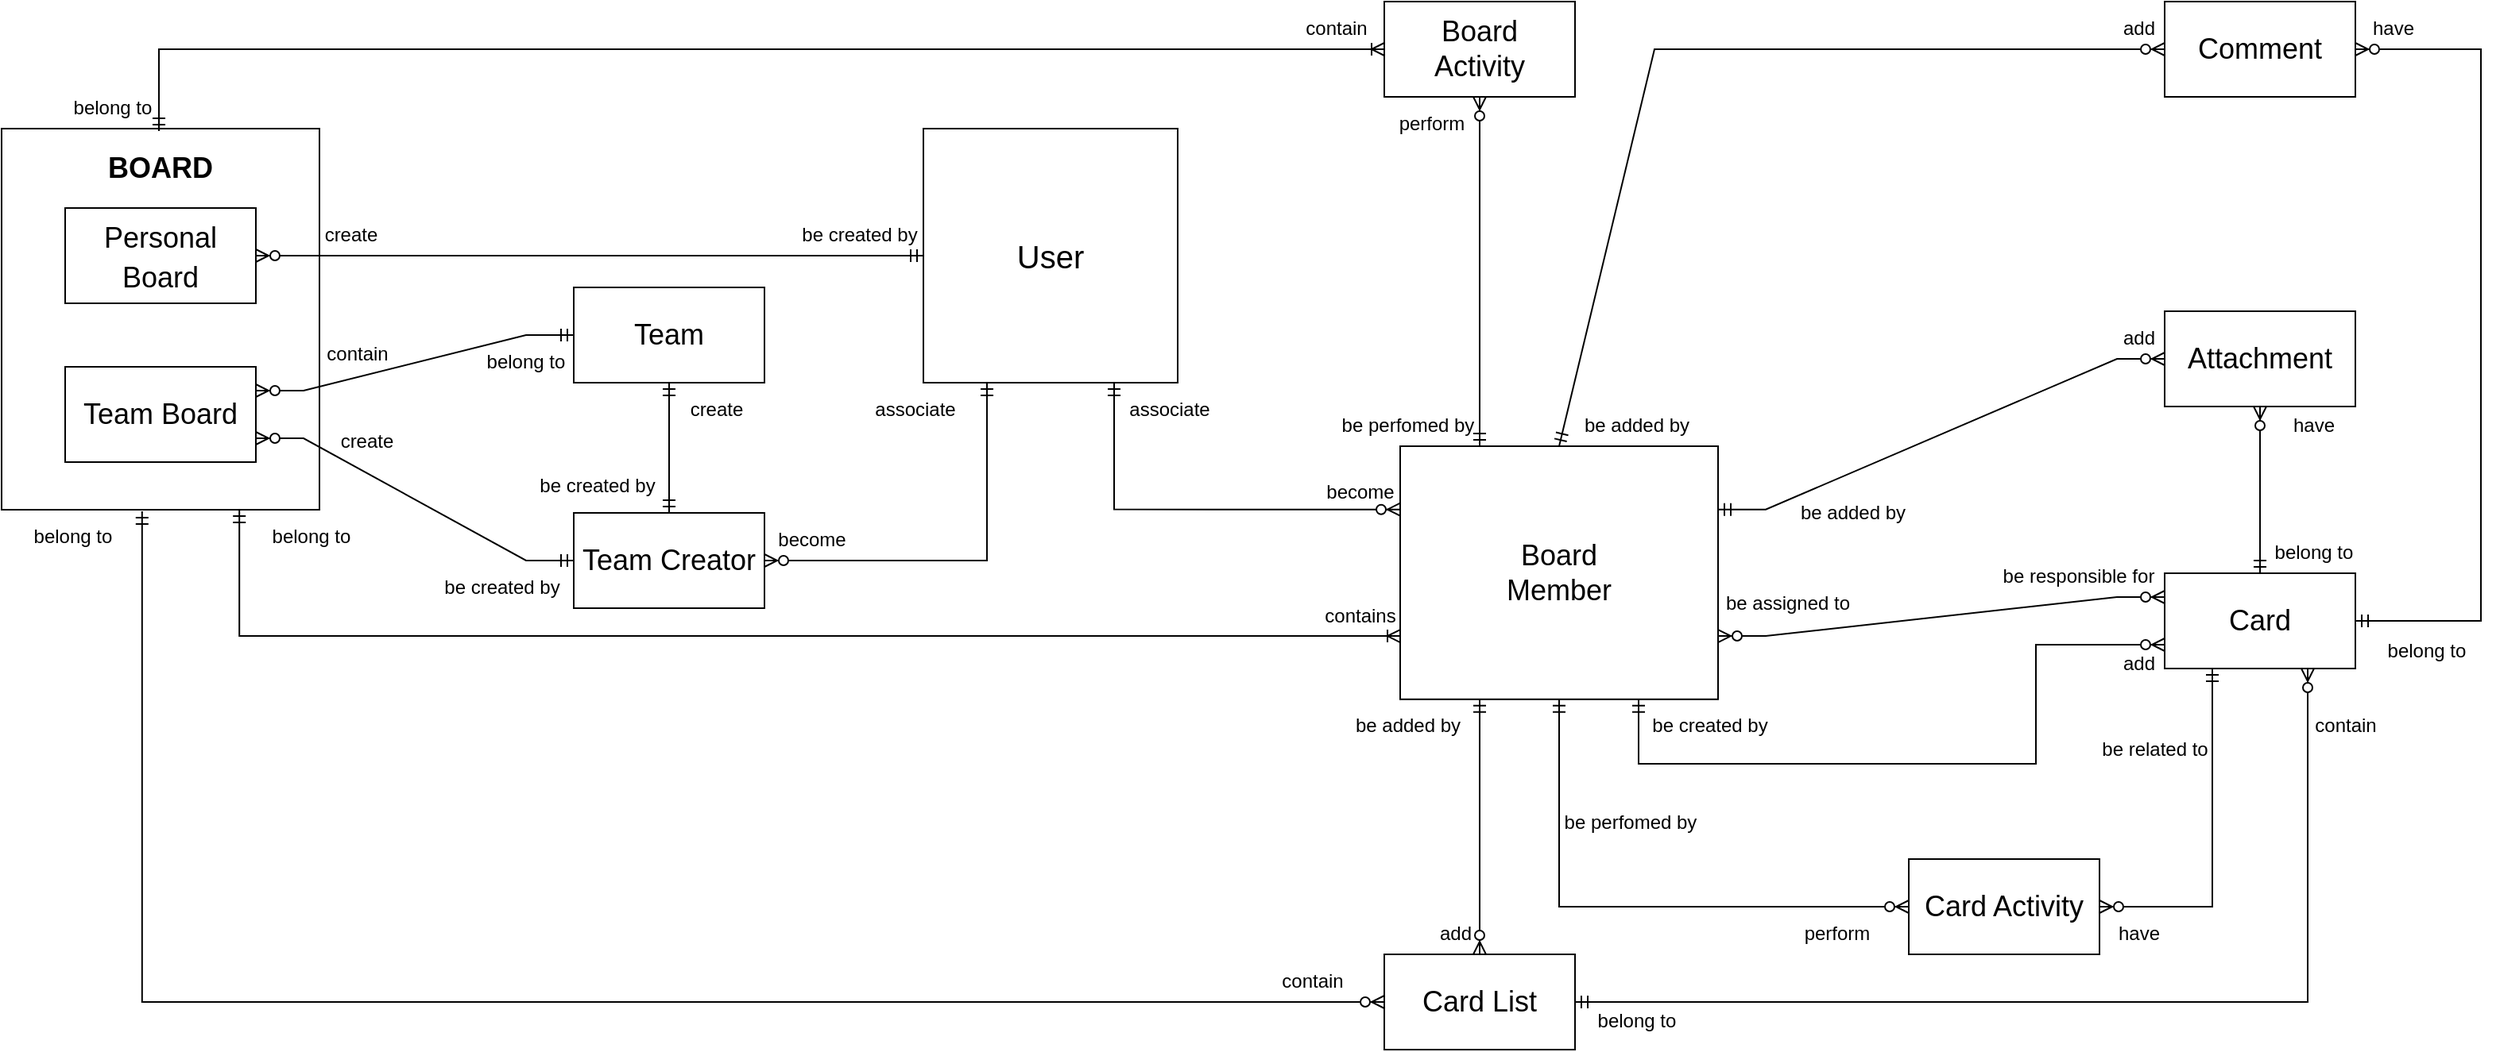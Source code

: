 <mxfile version="20.2.6" type="device"><diagram id="k-Y6qLMVEcp9PI9R1ZVm" name="Page-1"><mxGraphModel dx="2997" dy="1075" grid="1" gridSize="10" guides="1" tooltips="1" connect="1" arrows="1" fold="1" page="1" pageScale="1" pageWidth="827" pageHeight="1169" math="0" shadow="0"><root><mxCell id="0"/><mxCell id="1" parent="0"/><mxCell id="ZJvsdvN8rbb3hcqIjJPg-29" value="" style="group" vertex="1" connectable="0" parent="1"><mxGeometry x="-120" y="360" width="300" height="330" as="geometry"/></mxCell><mxCell id="ZJvsdvN8rbb3hcqIjJPg-24" value="" style="verticalLabelPosition=bottom;verticalAlign=top;html=1;shape=mxgraph.basic.rect;fillColor2=none;strokeWidth=1;size=20;indent=5;fontSize=20;fillColor=#FFFFFF;" vertex="1" parent="ZJvsdvN8rbb3hcqIjJPg-29"><mxGeometry width="200" height="240" as="geometry"/></mxCell><mxCell id="ZJvsdvN8rbb3hcqIjJPg-28" value="&lt;b&gt;BOARD&lt;/b&gt;" style="text;html=1;strokeColor=none;fillColor=none;align=center;verticalAlign=middle;whiteSpace=wrap;rounded=0;fontSize=18;" vertex="1" parent="ZJvsdvN8rbb3hcqIjJPg-29"><mxGeometry x="70" y="10" width="60" height="30" as="geometry"/></mxCell><mxCell id="ZJvsdvN8rbb3hcqIjJPg-41" value="&lt;font style=&quot;font-size: 12px;&quot;&gt;create&lt;/font&gt;" style="text;html=1;strokeColor=none;fillColor=none;align=center;verticalAlign=middle;whiteSpace=wrap;rounded=0;fontSize=19;" vertex="1" parent="ZJvsdvN8rbb3hcqIjJPg-29"><mxGeometry x="190" y="50" width="60" height="30" as="geometry"/></mxCell><mxCell id="ZJvsdvN8rbb3hcqIjJPg-23" value="&lt;font style=&quot;font-size: 18px;&quot;&gt;Personal Board&lt;/font&gt;" style="rounded=0;whiteSpace=wrap;html=1;fontSize=20;strokeColor=#000000;fillColor=#FFFFFF;" vertex="1" parent="ZJvsdvN8rbb3hcqIjJPg-29"><mxGeometry x="40" y="50" width="120" height="60" as="geometry"/></mxCell><mxCell id="ZJvsdvN8rbb3hcqIjJPg-46" value="&lt;font style=&quot;font-size: 12px;&quot;&gt;contain&lt;/font&gt;" style="text;html=1;strokeColor=none;fillColor=none;align=center;verticalAlign=middle;whiteSpace=wrap;rounded=0;fontSize=19;" vertex="1" parent="ZJvsdvN8rbb3hcqIjJPg-29"><mxGeometry x="194" y="125" width="60" height="30" as="geometry"/></mxCell><mxCell id="ZJvsdvN8rbb3hcqIjJPg-21" value="Team Board" style="rounded=0;whiteSpace=wrap;html=1;fontSize=18;strokeColor=#000000;fillColor=#FFFFFF;" vertex="1" parent="ZJvsdvN8rbb3hcqIjJPg-29"><mxGeometry x="40" y="150" width="120" height="60" as="geometry"/></mxCell><mxCell id="ZJvsdvN8rbb3hcqIjJPg-94" value="&lt;font style=&quot;font-size: 12px;&quot;&gt;create&lt;/font&gt;" style="text;html=1;strokeColor=none;fillColor=none;align=center;verticalAlign=middle;whiteSpace=wrap;rounded=0;fontSize=19;" vertex="1" parent="ZJvsdvN8rbb3hcqIjJPg-29"><mxGeometry x="200" y="180" width="60" height="30" as="geometry"/></mxCell><mxCell id="ZJvsdvN8rbb3hcqIjJPg-114" value="&lt;font style=&quot;font-size: 12px;&quot;&gt;belong to&lt;/font&gt;" style="text;html=1;strokeColor=none;fillColor=none;align=center;verticalAlign=middle;whiteSpace=wrap;rounded=0;fontSize=19;" vertex="1" parent="ZJvsdvN8rbb3hcqIjJPg-29"><mxGeometry x="150" y="240" width="90" height="30" as="geometry"/></mxCell><mxCell id="ZJvsdvN8rbb3hcqIjJPg-120" value="&lt;font style=&quot;font-size: 12px;&quot;&gt;belong to&lt;/font&gt;" style="text;html=1;strokeColor=none;fillColor=none;align=center;verticalAlign=middle;whiteSpace=wrap;rounded=0;fontSize=19;" vertex="1" parent="ZJvsdvN8rbb3hcqIjJPg-29"><mxGeometry y="240" width="90" height="30" as="geometry"/></mxCell><mxCell id="ZJvsdvN8rbb3hcqIjJPg-20" value="Team" style="rounded=0;whiteSpace=wrap;html=1;fontSize=18;strokeColor=#000000;fillColor=#FFFFFF;" vertex="1" parent="1"><mxGeometry x="240" y="460" width="120" height="60" as="geometry"/></mxCell><mxCell id="ZJvsdvN8rbb3hcqIjJPg-22" value="" style="edgeStyle=entityRelationEdgeStyle;fontSize=12;html=1;endArrow=ERzeroToMany;startArrow=ERmandOne;rounded=0;exitX=0;exitY=0.5;exitDx=0;exitDy=0;entryX=1;entryY=0.25;entryDx=0;entryDy=0;strokeWidth=1;" edge="1" parent="1" source="ZJvsdvN8rbb3hcqIjJPg-20" target="ZJvsdvN8rbb3hcqIjJPg-21"><mxGeometry width="100" height="100" relative="1" as="geometry"><mxPoint x="360" y="570" as="sourcePoint"/><mxPoint x="460" y="470" as="targetPoint"/></mxGeometry></mxCell><mxCell id="ZJvsdvN8rbb3hcqIjJPg-26" value="Board&lt;br&gt;Activity" style="rounded=0;whiteSpace=wrap;html=1;fontSize=18;strokeColor=#000000;fillColor=#FFFFFF;" vertex="1" parent="1"><mxGeometry x="750" y="280" width="120" height="60" as="geometry"/></mxCell><mxCell id="ZJvsdvN8rbb3hcqIjJPg-27" value="" style="fontSize=12;html=1;endArrow=ERoneToMany;startArrow=ERmandOne;rounded=0;strokeWidth=1;entryX=0;entryY=0.5;entryDx=0;entryDy=0;exitX=0.495;exitY=0.006;exitDx=0;exitDy=0;exitPerimeter=0;edgeStyle=orthogonalEdgeStyle;" edge="1" parent="1" source="ZJvsdvN8rbb3hcqIjJPg-24" target="ZJvsdvN8rbb3hcqIjJPg-26"><mxGeometry width="100" height="100" relative="1" as="geometry"><mxPoint x="390" y="340" as="sourcePoint"/><mxPoint x="460" y="230" as="targetPoint"/><Array as="points"><mxPoint x="-21" y="310"/></Array></mxGeometry></mxCell><mxCell id="ZJvsdvN8rbb3hcqIjJPg-30" value="Team Creator" style="rounded=0;whiteSpace=wrap;html=1;fontSize=18;strokeColor=#000000;fillColor=#FFFFFF;" vertex="1" parent="1"><mxGeometry x="240" y="602" width="120" height="60" as="geometry"/></mxCell><mxCell id="ZJvsdvN8rbb3hcqIjJPg-31" value="" style="edgeStyle=entityRelationEdgeStyle;fontSize=12;html=1;endArrow=ERzeroToMany;startArrow=ERmandOne;rounded=0;exitX=0;exitY=0.5;exitDx=0;exitDy=0;entryX=1;entryY=0.75;entryDx=0;entryDy=0;strokeWidth=1;" edge="1" parent="1" source="ZJvsdvN8rbb3hcqIjJPg-30" target="ZJvsdvN8rbb3hcqIjJPg-21"><mxGeometry width="100" height="100" relative="1" as="geometry"><mxPoint x="130" y="450" as="sourcePoint"/><mxPoint x="330" y="450" as="targetPoint"/></mxGeometry></mxCell><mxCell id="ZJvsdvN8rbb3hcqIjJPg-37" value="&lt;font style=&quot;font-size: 12px;&quot;&gt;belong to&lt;/font&gt;" style="text;html=1;strokeColor=none;fillColor=none;align=center;verticalAlign=middle;whiteSpace=wrap;rounded=0;fontSize=19;" vertex="1" parent="1"><mxGeometry x="180" y="490" width="60" height="30" as="geometry"/></mxCell><mxCell id="ZJvsdvN8rbb3hcqIjJPg-38" value="&lt;font style=&quot;font-size: 12px;&quot;&gt;belong to&lt;/font&gt;" style="text;html=1;strokeColor=none;fillColor=none;align=center;verticalAlign=middle;whiteSpace=wrap;rounded=0;fontSize=19;" vertex="1" parent="1"><mxGeometry x="-80" y="330" width="60" height="30" as="geometry"/></mxCell><mxCell id="ZJvsdvN8rbb3hcqIjJPg-39" value="&lt;font style=&quot;font-size: 12px;&quot;&gt;be created by&lt;/font&gt;" style="text;html=1;strokeColor=none;fillColor=none;align=center;verticalAlign=middle;whiteSpace=wrap;rounded=0;fontSize=19;" vertex="1" parent="1"><mxGeometry x="380" y="410" width="80" height="30" as="geometry"/></mxCell><mxCell id="ZJvsdvN8rbb3hcqIjJPg-40" value="&lt;font style=&quot;font-size: 12px;&quot;&gt;contain&lt;/font&gt;" style="text;html=1;strokeColor=none;fillColor=none;align=center;verticalAlign=middle;whiteSpace=wrap;rounded=0;fontSize=19;" vertex="1" parent="1"><mxGeometry x="690" y="280" width="60" height="30" as="geometry"/></mxCell><mxCell id="ZJvsdvN8rbb3hcqIjJPg-42" value="&lt;font style=&quot;font-size: 12px; line-height: 0.5;&quot;&gt;become&lt;/font&gt;" style="text;html=1;strokeColor=none;fillColor=none;align=center;verticalAlign=middle;whiteSpace=wrap;rounded=0;fontSize=19;spacing=0;" vertex="1" parent="1"><mxGeometry x="350" y="602" width="80" height="30" as="geometry"/></mxCell><mxCell id="ZJvsdvN8rbb3hcqIjJPg-43" value="" style="edgeStyle=entityRelationEdgeStyle;fontSize=12;html=1;endArrow=ERzeroToMany;startArrow=ERmandOne;rounded=0;strokeWidth=1;entryX=1;entryY=0.5;entryDx=0;entryDy=0;exitX=0;exitY=0.5;exitDx=0;exitDy=0;" edge="1" parent="1" source="ZJvsdvN8rbb3hcqIjJPg-107" target="ZJvsdvN8rbb3hcqIjJPg-23"><mxGeometry width="100" height="100" relative="1" as="geometry"><mxPoint x="839.048" y="502.5" as="sourcePoint"/><mxPoint x="530" y="590" as="targetPoint"/></mxGeometry></mxCell><mxCell id="ZJvsdvN8rbb3hcqIjJPg-49" value="&lt;font style=&quot;font-size: 12px; line-height: 0.5;&quot;&gt;associate&lt;/font&gt;" style="text;html=1;strokeColor=none;fillColor=none;align=center;verticalAlign=middle;whiteSpace=wrap;rounded=0;fontSize=19;spacing=0;" vertex="1" parent="1"><mxGeometry x="410" y="520" width="90" height="30" as="geometry"/></mxCell><mxCell id="ZJvsdvN8rbb3hcqIjJPg-50" value="" style="edgeStyle=orthogonalEdgeStyle;fontSize=12;html=1;endArrow=ERzeroToMany;startArrow=ERmandOne;rounded=0;entryX=0.5;entryY=1;entryDx=0;entryDy=0;strokeWidth=1;exitX=0.25;exitY=0;exitDx=0;exitDy=0;" edge="1" parent="1" source="ZJvsdvN8rbb3hcqIjJPg-32" target="ZJvsdvN8rbb3hcqIjJPg-26"><mxGeometry width="100" height="100" relative="1" as="geometry"><mxPoint x="1320" y="420" as="sourcePoint"/><mxPoint x="580" y="169.5" as="targetPoint"/></mxGeometry></mxCell><mxCell id="ZJvsdvN8rbb3hcqIjJPg-51" value="&lt;font style=&quot;font-size: 12px;&quot;&gt;perform&lt;/font&gt;" style="text;html=1;strokeColor=none;fillColor=none;align=center;verticalAlign=middle;whiteSpace=wrap;rounded=0;fontSize=19;" vertex="1" parent="1"><mxGeometry x="750" y="340" width="60" height="30" as="geometry"/></mxCell><mxCell id="ZJvsdvN8rbb3hcqIjJPg-52" value="&lt;font style=&quot;font-size: 12px;&quot;&gt;be performed by&lt;/font&gt;" style="text;html=1;strokeColor=none;fillColor=none;align=center;verticalAlign=middle;whiteSpace=wrap;rounded=0;fontSize=19;" vertex="1" parent="1"><mxGeometry x="810" y="560" width="90" height="30" as="geometry"/></mxCell><mxCell id="ZJvsdvN8rbb3hcqIjJPg-53" value="Comment" style="rounded=0;whiteSpace=wrap;html=1;fontSize=18;strokeColor=#000000;fillColor=#FFFFFF;" vertex="1" parent="1"><mxGeometry x="1241" y="280" width="120" height="60" as="geometry"/></mxCell><mxCell id="ZJvsdvN8rbb3hcqIjJPg-56" value="&lt;font style=&quot;font-size: 12px;&quot;&gt;associate&lt;/font&gt;" style="text;html=1;strokeColor=none;fillColor=none;align=center;verticalAlign=middle;whiteSpace=wrap;rounded=0;fontSize=19;" vertex="1" parent="1"><mxGeometry x="570" y="520" width="90" height="30" as="geometry"/></mxCell><mxCell id="ZJvsdvN8rbb3hcqIjJPg-57" value="Attachment" style="rounded=0;whiteSpace=wrap;html=1;fontSize=18;strokeColor=#000000;fillColor=#FFFFFF;" vertex="1" parent="1"><mxGeometry x="1241" y="475" width="120" height="60" as="geometry"/></mxCell><mxCell id="ZJvsdvN8rbb3hcqIjJPg-58" value="Card" style="rounded=0;whiteSpace=wrap;html=1;fontSize=18;strokeColor=#000000;fillColor=#FFFFFF;" vertex="1" parent="1"><mxGeometry x="1241" y="640" width="120" height="60" as="geometry"/></mxCell><mxCell id="ZJvsdvN8rbb3hcqIjJPg-59" value="Card Activity" style="rounded=0;whiteSpace=wrap;html=1;fontSize=18;strokeColor=#000000;fillColor=#FFFFFF;" vertex="1" parent="1"><mxGeometry x="1080" y="820" width="120" height="60" as="geometry"/></mxCell><mxCell id="ZJvsdvN8rbb3hcqIjJPg-60" value="Card List" style="rounded=0;whiteSpace=wrap;html=1;fontSize=18;strokeColor=#000000;fillColor=#FFFFFF;" vertex="1" parent="1"><mxGeometry x="750" y="880" width="120" height="60" as="geometry"/></mxCell><mxCell id="ZJvsdvN8rbb3hcqIjJPg-62" value="&lt;font style=&quot;font-size: 12px; line-height: 0.5;&quot;&gt;be created by&lt;/font&gt;" style="text;html=1;strokeColor=none;fillColor=none;align=center;verticalAlign=middle;whiteSpace=wrap;rounded=0;fontSize=19;spacing=0;" vertex="1" parent="1"><mxGeometry x="150" y="632" width="90" height="30" as="geometry"/></mxCell><mxCell id="ZJvsdvN8rbb3hcqIjJPg-64" value="" style="fontSize=12;html=1;endArrow=ERzeroToMany;startArrow=ERmandOne;rounded=0;strokeWidth=1;exitX=0.75;exitY=1;exitDx=0;exitDy=0;entryX=0;entryY=0.25;entryDx=0;entryDy=0;edgeStyle=orthogonalEdgeStyle;" edge="1" parent="1" source="ZJvsdvN8rbb3hcqIjJPg-107" target="ZJvsdvN8rbb3hcqIjJPg-32"><mxGeometry width="100" height="100" relative="1" as="geometry"><mxPoint x="980" y="750" as="sourcePoint"/><mxPoint x="980" y="970" as="targetPoint"/></mxGeometry></mxCell><mxCell id="ZJvsdvN8rbb3hcqIjJPg-69" value="&lt;font style=&quot;font-size: 12px; line-height: 0.5;&quot;&gt;belong to&lt;/font&gt;" style="text;html=1;strokeColor=none;fillColor=none;align=center;verticalAlign=middle;whiteSpace=wrap;rounded=0;fontSize=19;spacing=0;" vertex="1" parent="1"><mxGeometry x="1290" y="610" width="90" height="30" as="geometry"/></mxCell><mxCell id="ZJvsdvN8rbb3hcqIjJPg-71" value="&lt;span style=&quot;font-size: 12px;&quot;&gt;contain&lt;/span&gt;" style="text;html=1;strokeColor=none;fillColor=none;align=center;verticalAlign=middle;whiteSpace=wrap;rounded=0;fontSize=19;spacing=0;" vertex="1" parent="1"><mxGeometry x="1310" y="719.38" width="90" height="30" as="geometry"/></mxCell><mxCell id="ZJvsdvN8rbb3hcqIjJPg-73" value="&lt;span style=&quot;font-size: 12px;&quot;&gt;have&lt;/span&gt;" style="text;html=1;strokeColor=none;fillColor=none;align=center;verticalAlign=middle;whiteSpace=wrap;rounded=0;fontSize=19;spacing=0;" vertex="1" parent="1"><mxGeometry x="1180" y="850" width="90" height="30" as="geometry"/></mxCell><mxCell id="ZJvsdvN8rbb3hcqIjJPg-75" value="&lt;span style=&quot;font-size: 12px;&quot;&gt;perform&lt;/span&gt;" style="text;html=1;strokeColor=none;fillColor=none;align=center;verticalAlign=middle;whiteSpace=wrap;rounded=0;fontSize=19;spacing=0;" vertex="1" parent="1"><mxGeometry x="990" y="850" width="90" height="30" as="geometry"/></mxCell><mxCell id="ZJvsdvN8rbb3hcqIjJPg-78" value="&lt;span style=&quot;font-size: 12px;&quot;&gt;belong to&lt;/span&gt;" style="text;html=1;strokeColor=none;fillColor=none;align=center;verticalAlign=middle;whiteSpace=wrap;rounded=0;fontSize=19;spacing=0;" vertex="1" parent="1"><mxGeometry x="864" y="905" width="90" height="30" as="geometry"/></mxCell><mxCell id="ZJvsdvN8rbb3hcqIjJPg-83" value="&lt;font style=&quot;font-size: 12px; line-height: 0.5;&quot;&gt;have&lt;/font&gt;" style="text;html=1;strokeColor=none;fillColor=none;align=center;verticalAlign=middle;whiteSpace=wrap;rounded=0;fontSize=19;spacing=0;" vertex="1" parent="1"><mxGeometry x="1290" y="530" width="90" height="30" as="geometry"/></mxCell><mxCell id="ZJvsdvN8rbb3hcqIjJPg-88" value="&lt;span style=&quot;font-size: 12px;&quot;&gt;be related to&lt;br&gt;&lt;/span&gt;" style="text;html=1;strokeColor=none;fillColor=none;align=center;verticalAlign=middle;whiteSpace=wrap;rounded=0;fontSize=19;spacing=0;" vertex="1" parent="1"><mxGeometry x="1180" y="734" width="110" height="30" as="geometry"/></mxCell><mxCell id="ZJvsdvN8rbb3hcqIjJPg-95" value="" style="fontSize=12;html=1;endArrow=ERmandOne;startArrow=ERmandOne;rounded=0;strokeWidth=1;exitX=0.5;exitY=0;exitDx=0;exitDy=0;entryX=0.5;entryY=1;entryDx=0;entryDy=0;" edge="1" parent="1" source="ZJvsdvN8rbb3hcqIjJPg-30" target="ZJvsdvN8rbb3hcqIjJPg-20"><mxGeometry width="100" height="100" relative="1" as="geometry"><mxPoint x="100" y="640" as="sourcePoint"/><mxPoint x="200" y="540" as="targetPoint"/></mxGeometry></mxCell><mxCell id="ZJvsdvN8rbb3hcqIjJPg-105" value="&lt;font style=&quot;font-size: 12px;&quot;&gt;create&lt;/font&gt;" style="text;html=1;strokeColor=none;fillColor=none;align=center;verticalAlign=middle;whiteSpace=wrap;rounded=0;fontSize=19;" vertex="1" parent="1"><mxGeometry x="300" y="520" width="60" height="30" as="geometry"/></mxCell><mxCell id="ZJvsdvN8rbb3hcqIjJPg-106" value="&lt;font style=&quot;font-size: 12px; line-height: 0.5;&quot;&gt;be created by&lt;/font&gt;" style="text;html=1;strokeColor=none;fillColor=none;align=center;verticalAlign=middle;whiteSpace=wrap;rounded=0;fontSize=19;spacing=0;" vertex="1" parent="1"><mxGeometry x="210" y="568" width="90" height="30" as="geometry"/></mxCell><mxCell id="ZJvsdvN8rbb3hcqIjJPg-32" value="Board&lt;br&gt;Member" style="rounded=0;whiteSpace=wrap;html=1;fontSize=18;strokeColor=#000000;fillColor=#FFFFFF;" vertex="1" parent="1"><mxGeometry x="760" y="560" width="200" height="159.38" as="geometry"/></mxCell><mxCell id="ZJvsdvN8rbb3hcqIjJPg-107" value="&lt;font style=&quot;font-size: 20px;&quot;&gt;User&lt;/font&gt;" style="whiteSpace=wrap;html=1;aspect=fixed;fontSize=12;strokeColor=#000000;fillColor=#FFFFFF;" vertex="1" parent="1"><mxGeometry x="460" y="360" width="160" height="160" as="geometry"/></mxCell><mxCell id="ZJvsdvN8rbb3hcqIjJPg-108" value="" style="edgeStyle=orthogonalEdgeStyle;fontSize=12;html=1;endArrow=ERzeroToMany;startArrow=ERmandOne;rounded=0;exitX=0.25;exitY=1;exitDx=0;exitDy=0;entryX=1;entryY=0.5;entryDx=0;entryDy=0;strokeWidth=1;" edge="1" parent="1" source="ZJvsdvN8rbb3hcqIjJPg-107" target="ZJvsdvN8rbb3hcqIjJPg-30"><mxGeometry width="100" height="100" relative="1" as="geometry"><mxPoint x="760" y="672.5" as="sourcePoint"/><mxPoint x="520" y="557.5" as="targetPoint"/></mxGeometry></mxCell><mxCell id="ZJvsdvN8rbb3hcqIjJPg-109" value="&lt;font style=&quot;font-size: 12px;&quot;&gt;become&lt;/font&gt;" style="text;html=1;strokeColor=none;fillColor=none;align=center;verticalAlign=middle;whiteSpace=wrap;rounded=0;fontSize=19;" vertex="1" parent="1"><mxGeometry x="690" y="572" width="90" height="30" as="geometry"/></mxCell><mxCell id="ZJvsdvN8rbb3hcqIjJPg-112" value="" style="edgeStyle=orthogonalEdgeStyle;fontSize=12;html=1;endArrow=ERoneToMany;startArrow=ERmandOne;rounded=0;strokeWidth=1;entryX=0;entryY=0.75;entryDx=0;entryDy=0;exitX=0.748;exitY=1;exitDx=0;exitDy=0;exitPerimeter=0;" edge="1" parent="1" source="ZJvsdvN8rbb3hcqIjJPg-24" target="ZJvsdvN8rbb3hcqIjJPg-32"><mxGeometry width="100" height="100" relative="1" as="geometry"><mxPoint x="280" y="610" as="sourcePoint"/><mxPoint x="570" y="710" as="targetPoint"/></mxGeometry></mxCell><mxCell id="ZJvsdvN8rbb3hcqIjJPg-113" value="&lt;font style=&quot;font-size: 12px;&quot;&gt;contains&lt;/font&gt;" style="text;html=1;strokeColor=none;fillColor=none;align=center;verticalAlign=middle;whiteSpace=wrap;rounded=0;fontSize=19;" vertex="1" parent="1"><mxGeometry x="690" y="650" width="90" height="30" as="geometry"/></mxCell><mxCell id="ZJvsdvN8rbb3hcqIjJPg-115" value="&lt;font style=&quot;font-size: 12px;&quot;&gt;be perfomed by&lt;/font&gt;" style="text;html=1;strokeColor=none;fillColor=none;align=center;verticalAlign=middle;whiteSpace=wrap;rounded=0;fontSize=19;" vertex="1" parent="1"><mxGeometry x="720" y="530" width="90" height="30" as="geometry"/></mxCell><mxCell id="ZJvsdvN8rbb3hcqIjJPg-116" value="" style="fontSize=12;html=1;endArrow=ERzeroToMany;startArrow=ERmandOne;rounded=0;strokeWidth=1;edgeStyle=orthogonalEdgeStyle;exitX=0.25;exitY=1;exitDx=0;exitDy=0;" edge="1" parent="1" source="ZJvsdvN8rbb3hcqIjJPg-32" target="ZJvsdvN8rbb3hcqIjJPg-60"><mxGeometry width="100" height="100" relative="1" as="geometry"><mxPoint x="580" y="790" as="sourcePoint"/><mxPoint x="770.0" y="609.845" as="targetPoint"/></mxGeometry></mxCell><mxCell id="ZJvsdvN8rbb3hcqIjJPg-117" value="&lt;font style=&quot;font-size: 12px;&quot;&gt;be added by&lt;/font&gt;" style="text;html=1;strokeColor=none;fillColor=none;align=center;verticalAlign=middle;whiteSpace=wrap;rounded=0;fontSize=19;" vertex="1" parent="1"><mxGeometry x="720" y="719.38" width="90" height="30" as="geometry"/></mxCell><mxCell id="ZJvsdvN8rbb3hcqIjJPg-118" value="&lt;font style=&quot;font-size: 12px;&quot;&gt;add&lt;/font&gt;" style="text;html=1;strokeColor=none;fillColor=none;align=center;verticalAlign=middle;whiteSpace=wrap;rounded=0;fontSize=19;" vertex="1" parent="1"><mxGeometry x="750" y="850" width="90" height="30" as="geometry"/></mxCell><mxCell id="ZJvsdvN8rbb3hcqIjJPg-119" value="" style="fontSize=12;html=1;endArrow=ERzeroToMany;startArrow=ERmandOne;rounded=0;strokeWidth=1;edgeStyle=orthogonalEdgeStyle;exitX=0.442;exitY=1.004;exitDx=0;exitDy=0;entryX=0;entryY=0.5;entryDx=0;entryDy=0;exitPerimeter=0;" edge="1" parent="1" source="ZJvsdvN8rbb3hcqIjJPg-24" target="ZJvsdvN8rbb3hcqIjJPg-60"><mxGeometry width="100" height="100" relative="1" as="geometry"><mxPoint x="820.0" y="729.38" as="sourcePoint"/><mxPoint x="820.0" y="890" as="targetPoint"/></mxGeometry></mxCell><mxCell id="ZJvsdvN8rbb3hcqIjJPg-121" value="&lt;font style=&quot;font-size: 12px;&quot;&gt;contain&lt;/font&gt;" style="text;html=1;strokeColor=none;fillColor=none;align=center;verticalAlign=middle;whiteSpace=wrap;rounded=0;fontSize=19;" vertex="1" parent="1"><mxGeometry x="660" y="880" width="90" height="30" as="geometry"/></mxCell><mxCell id="ZJvsdvN8rbb3hcqIjJPg-122" value="" style="fontSize=12;html=1;endArrow=ERzeroToMany;startArrow=ERmandOne;rounded=0;strokeWidth=1;edgeStyle=orthogonalEdgeStyle;entryX=0;entryY=0.5;entryDx=0;entryDy=0;exitX=0.5;exitY=1;exitDx=0;exitDy=0;" edge="1" parent="1" source="ZJvsdvN8rbb3hcqIjJPg-32" target="ZJvsdvN8rbb3hcqIjJPg-59"><mxGeometry width="100" height="100" relative="1" as="geometry"><mxPoint x="870" y="780" as="sourcePoint"/><mxPoint x="820.0" y="890" as="targetPoint"/></mxGeometry></mxCell><mxCell id="ZJvsdvN8rbb3hcqIjJPg-123" value="&lt;font style=&quot;font-size: 12px;&quot;&gt;be perfomed by&lt;/font&gt;" style="text;html=1;strokeColor=none;fillColor=none;align=center;verticalAlign=middle;whiteSpace=wrap;rounded=0;fontSize=19;" vertex="1" parent="1"><mxGeometry x="860" y="780" width="90" height="30" as="geometry"/></mxCell><mxCell id="ZJvsdvN8rbb3hcqIjJPg-124" value="" style="fontSize=12;html=1;endArrow=ERzeroToMany;startArrow=ERmandOne;rounded=0;strokeWidth=1;edgeStyle=orthogonalEdgeStyle;entryX=0.75;entryY=1;entryDx=0;entryDy=0;exitX=1;exitY=0.5;exitDx=0;exitDy=0;" edge="1" parent="1" source="ZJvsdvN8rbb3hcqIjJPg-60" target="ZJvsdvN8rbb3hcqIjJPg-58"><mxGeometry width="100" height="100" relative="1" as="geometry"><mxPoint x="870.0" y="729.38" as="sourcePoint"/><mxPoint x="1090.0" y="860" as="targetPoint"/></mxGeometry></mxCell><mxCell id="ZJvsdvN8rbb3hcqIjJPg-125" value="" style="fontSize=12;html=1;endArrow=ERzeroToMany;startArrow=ERmandOne;rounded=0;strokeWidth=1;edgeStyle=orthogonalEdgeStyle;entryX=1;entryY=0.5;entryDx=0;entryDy=0;exitX=0.25;exitY=1;exitDx=0;exitDy=0;" edge="1" parent="1" source="ZJvsdvN8rbb3hcqIjJPg-58" target="ZJvsdvN8rbb3hcqIjJPg-59"><mxGeometry width="100" height="100" relative="1" as="geometry"><mxPoint x="870.0" y="729.38" as="sourcePoint"/><mxPoint x="1090.0" y="860" as="targetPoint"/></mxGeometry></mxCell><mxCell id="ZJvsdvN8rbb3hcqIjJPg-126" value="" style="fontSize=12;html=1;endArrow=ERzeroToMany;startArrow=ERmandOne;rounded=0;strokeWidth=1;edgeStyle=orthogonalEdgeStyle;exitX=0.75;exitY=1;exitDx=0;exitDy=0;entryX=0;entryY=0.75;entryDx=0;entryDy=0;" edge="1" parent="1" source="ZJvsdvN8rbb3hcqIjJPg-32" target="ZJvsdvN8rbb3hcqIjJPg-58"><mxGeometry width="100" height="100" relative="1" as="geometry"><mxPoint x="880.0" y="920" as="sourcePoint"/><mxPoint x="1240" y="670" as="targetPoint"/><Array as="points"><mxPoint x="910" y="760"/><mxPoint x="1160" y="760"/><mxPoint x="1160" y="685"/></Array></mxGeometry></mxCell><mxCell id="ZJvsdvN8rbb3hcqIjJPg-127" value="&lt;span style=&quot;font-size: 12px;&quot;&gt;add&lt;/span&gt;" style="text;html=1;strokeColor=none;fillColor=none;align=center;verticalAlign=middle;whiteSpace=wrap;rounded=0;fontSize=19;spacing=0;" vertex="1" parent="1"><mxGeometry x="1180" y="680" width="90" height="30" as="geometry"/></mxCell><mxCell id="ZJvsdvN8rbb3hcqIjJPg-128" value="&lt;font style=&quot;font-size: 12px;&quot;&gt;be created by&lt;/font&gt;" style="text;html=1;strokeColor=none;fillColor=none;align=center;verticalAlign=middle;whiteSpace=wrap;rounded=0;fontSize=19;" vertex="1" parent="1"><mxGeometry x="910" y="719.38" width="90" height="30" as="geometry"/></mxCell><mxCell id="ZJvsdvN8rbb3hcqIjJPg-129" value="" style="edgeStyle=entityRelationEdgeStyle;fontSize=12;html=1;endArrow=ERzeroToMany;endFill=1;startArrow=ERzeroToMany;rounded=0;strokeWidth=1;exitX=1;exitY=0.75;exitDx=0;exitDy=0;entryX=0;entryY=0.25;entryDx=0;entryDy=0;" edge="1" parent="1" source="ZJvsdvN8rbb3hcqIjJPg-32" target="ZJvsdvN8rbb3hcqIjJPg-58"><mxGeometry width="100" height="100" relative="1" as="geometry"><mxPoint x="960" y="660" as="sourcePoint"/><mxPoint x="1260" y="610" as="targetPoint"/></mxGeometry></mxCell><mxCell id="ZJvsdvN8rbb3hcqIjJPg-130" value="&lt;span style=&quot;font-size: 12px;&quot;&gt;be responsible for&lt;br&gt;&lt;/span&gt;" style="text;html=1;strokeColor=none;fillColor=none;align=center;verticalAlign=middle;whiteSpace=wrap;rounded=0;fontSize=19;spacing=0;" vertex="1" parent="1"><mxGeometry x="1132" y="624.69" width="110" height="30" as="geometry"/></mxCell><mxCell id="ZJvsdvN8rbb3hcqIjJPg-131" value="&lt;span style=&quot;font-size: 12px;&quot;&gt;be assigned to&lt;br&gt;&lt;/span&gt;" style="text;html=1;strokeColor=none;fillColor=none;align=center;verticalAlign=middle;whiteSpace=wrap;rounded=0;fontSize=19;spacing=0;" vertex="1" parent="1"><mxGeometry x="949" y="642" width="110" height="30" as="geometry"/></mxCell><mxCell id="ZJvsdvN8rbb3hcqIjJPg-134" value="" style="fontSize=12;html=1;endArrow=ERzeroToMany;startArrow=ERmandOne;rounded=0;strokeWidth=1;exitX=0.5;exitY=0;exitDx=0;exitDy=0;entryX=0.5;entryY=1;entryDx=0;entryDy=0;" edge="1" parent="1" source="ZJvsdvN8rbb3hcqIjJPg-58" target="ZJvsdvN8rbb3hcqIjJPg-57"><mxGeometry width="100" height="100" relative="1" as="geometry"><mxPoint x="920.0" y="729.38" as="sourcePoint"/><mxPoint x="1251" y="695" as="targetPoint"/></mxGeometry></mxCell><mxCell id="ZJvsdvN8rbb3hcqIjJPg-135" value="" style="fontSize=12;html=1;endArrow=ERzeroToMany;startArrow=ERmandOne;rounded=0;strokeWidth=1;exitX=0.5;exitY=0;exitDx=0;exitDy=0;entryX=0;entryY=0.5;entryDx=0;entryDy=0;" edge="1" parent="1" source="ZJvsdvN8rbb3hcqIjJPg-32" target="ZJvsdvN8rbb3hcqIjJPg-53"><mxGeometry width="100" height="100" relative="1" as="geometry"><mxPoint x="1311" y="650" as="sourcePoint"/><mxPoint x="1311" y="545" as="targetPoint"/><Array as="points"><mxPoint x="920" y="310"/></Array></mxGeometry></mxCell><mxCell id="ZJvsdvN8rbb3hcqIjJPg-136" value="&lt;font style=&quot;font-size: 12px; line-height: 0.5;&quot;&gt;add&lt;/font&gt;" style="text;html=1;strokeColor=none;fillColor=none;align=center;verticalAlign=middle;whiteSpace=wrap;rounded=0;fontSize=19;spacing=0;" vertex="1" parent="1"><mxGeometry x="1180" y="280" width="90" height="30" as="geometry"/></mxCell><mxCell id="ZJvsdvN8rbb3hcqIjJPg-137" value="&lt;font style=&quot;font-size: 12px; line-height: 0.5;&quot;&gt;be added by&lt;/font&gt;" style="text;html=1;strokeColor=none;fillColor=none;align=center;verticalAlign=middle;whiteSpace=wrap;rounded=0;fontSize=19;spacing=0;" vertex="1" parent="1"><mxGeometry x="864" y="530" width="90" height="30" as="geometry"/></mxCell><mxCell id="ZJvsdvN8rbb3hcqIjJPg-138" value="" style="fontSize=12;html=1;endArrow=ERzeroToMany;startArrow=ERmandOne;rounded=0;strokeWidth=1;exitX=1;exitY=0.25;exitDx=0;exitDy=0;entryX=0;entryY=0.5;entryDx=0;entryDy=0;edgeStyle=entityRelationEdgeStyle;" edge="1" parent="1" source="ZJvsdvN8rbb3hcqIjJPg-32" target="ZJvsdvN8rbb3hcqIjJPg-57"><mxGeometry width="100" height="100" relative="1" as="geometry"><mxPoint x="870.0" y="570" as="sourcePoint"/><mxPoint x="1251" y="320" as="targetPoint"/></mxGeometry></mxCell><mxCell id="ZJvsdvN8rbb3hcqIjJPg-139" value="&lt;font style=&quot;font-size: 12px; line-height: 0.5;&quot;&gt;add&lt;/font&gt;" style="text;html=1;strokeColor=none;fillColor=none;align=center;verticalAlign=middle;whiteSpace=wrap;rounded=0;fontSize=19;spacing=0;" vertex="1" parent="1"><mxGeometry x="1180" y="475" width="90" height="30" as="geometry"/></mxCell><mxCell id="ZJvsdvN8rbb3hcqIjJPg-141" value="&lt;font style=&quot;font-size: 12px; line-height: 0.5;&quot;&gt;be added by&lt;/font&gt;" style="text;html=1;strokeColor=none;fillColor=none;align=center;verticalAlign=middle;whiteSpace=wrap;rounded=0;fontSize=19;spacing=0;" vertex="1" parent="1"><mxGeometry x="1000" y="585" width="90" height="30" as="geometry"/></mxCell><mxCell id="ZJvsdvN8rbb3hcqIjJPg-142" value="" style="edgeStyle=orthogonalEdgeStyle;fontSize=12;html=1;endArrow=ERzeroToMany;startArrow=ERmandOne;rounded=0;strokeWidth=1;entryX=1;entryY=0.5;entryDx=0;entryDy=0;exitX=1;exitY=0.5;exitDx=0;exitDy=0;" edge="1" parent="1" source="ZJvsdvN8rbb3hcqIjJPg-58" target="ZJvsdvN8rbb3hcqIjJPg-53"><mxGeometry width="100" height="100" relative="1" as="geometry"><mxPoint x="1290" y="540" as="sourcePoint"/><mxPoint x="1390" y="440" as="targetPoint"/><Array as="points"><mxPoint x="1440" y="670"/><mxPoint x="1440" y="310"/></Array></mxGeometry></mxCell><mxCell id="ZJvsdvN8rbb3hcqIjJPg-143" value="&lt;font style=&quot;font-size: 12px; line-height: 0.5;&quot;&gt;have&lt;/font&gt;" style="text;html=1;strokeColor=none;fillColor=none;align=center;verticalAlign=middle;whiteSpace=wrap;rounded=0;fontSize=19;spacing=0;" vertex="1" parent="1"><mxGeometry x="1340" y="280" width="90" height="30" as="geometry"/></mxCell><mxCell id="ZJvsdvN8rbb3hcqIjJPg-144" value="&lt;font style=&quot;font-size: 12px; line-height: 0.5;&quot;&gt;belong to&lt;/font&gt;" style="text;html=1;strokeColor=none;fillColor=none;align=center;verticalAlign=middle;whiteSpace=wrap;rounded=0;fontSize=19;spacing=0;" vertex="1" parent="1"><mxGeometry x="1361" y="672" width="90" height="30" as="geometry"/></mxCell></root></mxGraphModel></diagram></mxfile>